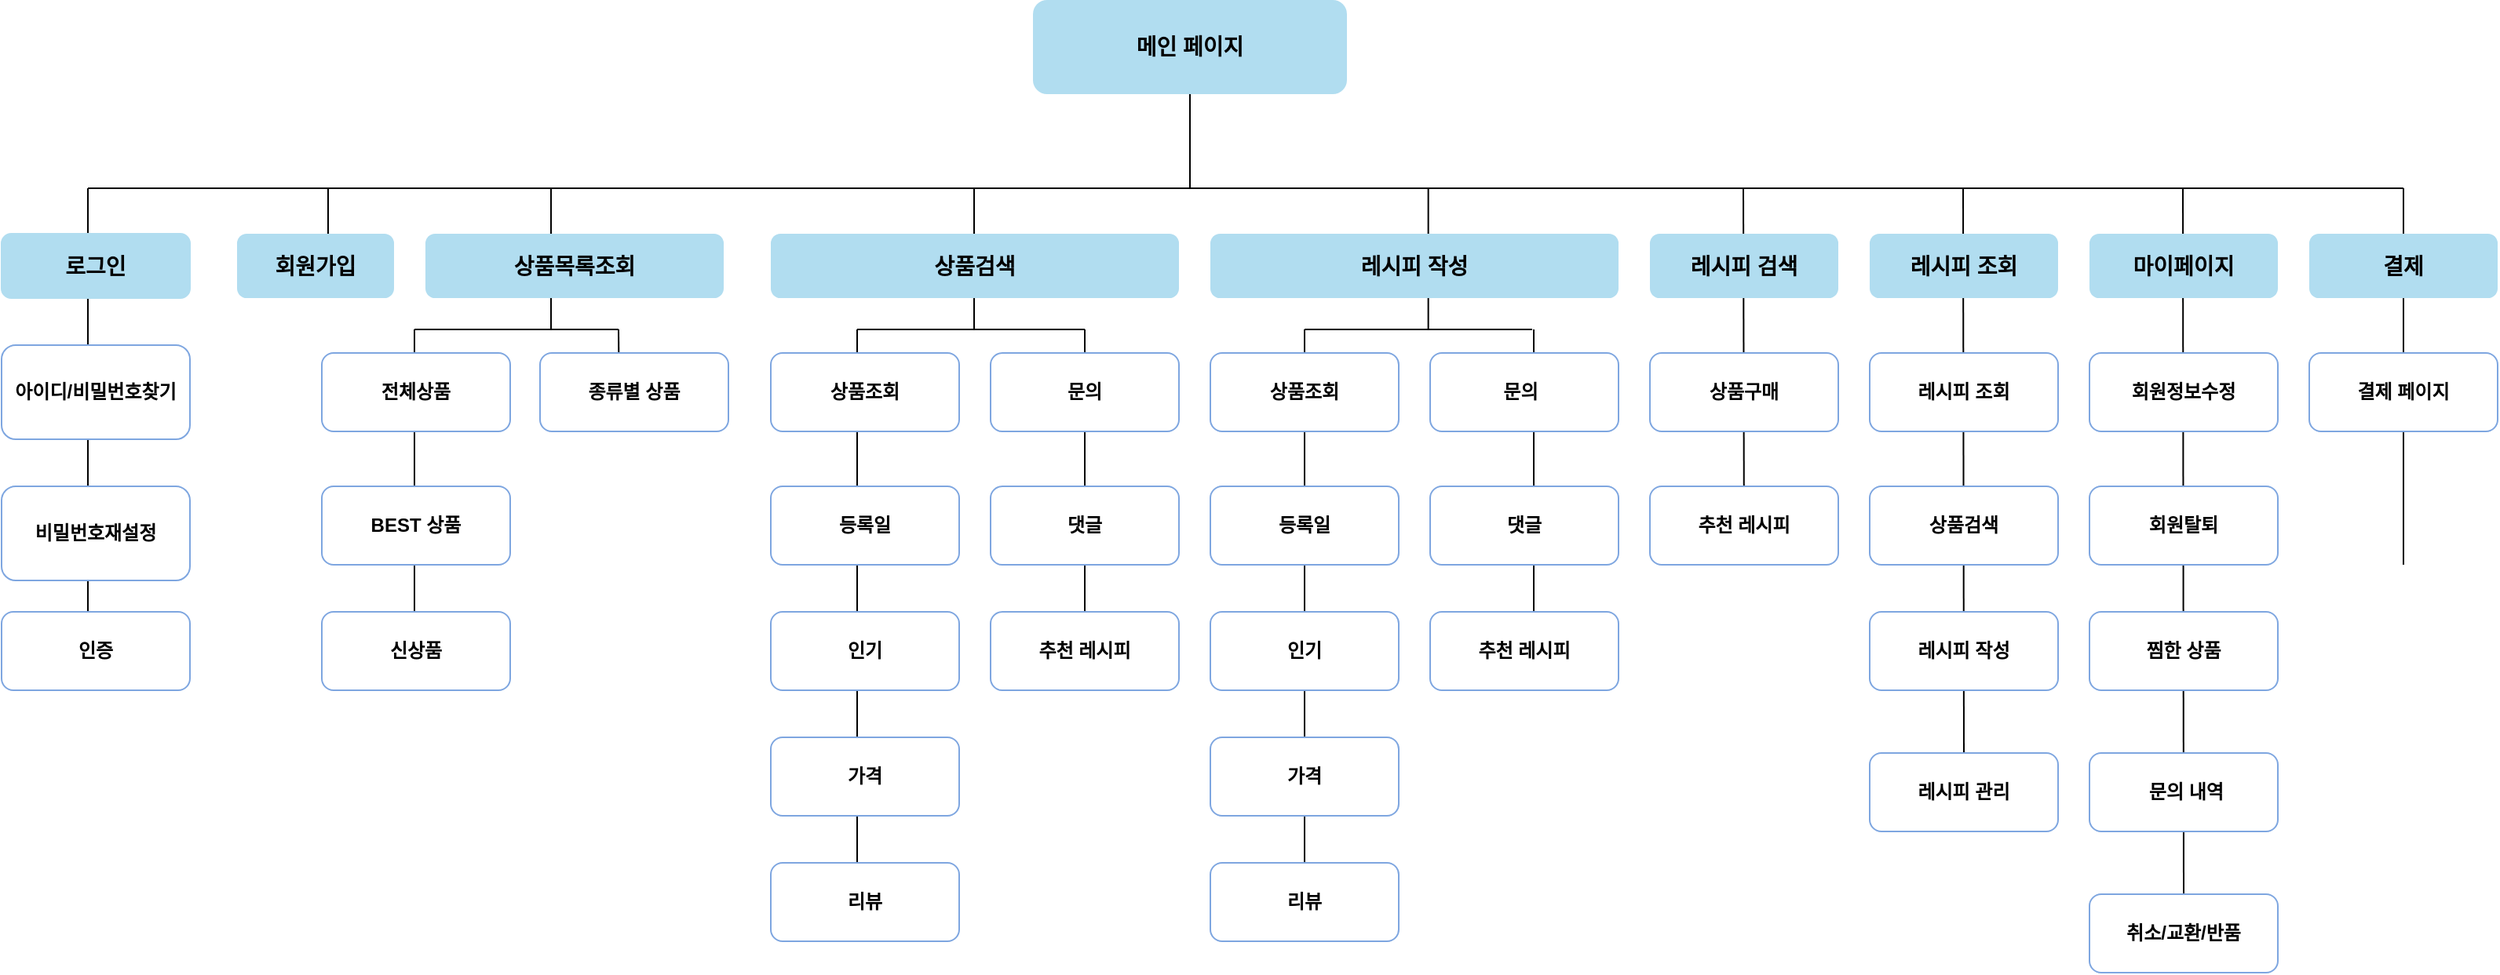 <mxfile version="23.1.5" type="github">
  <diagram id="prtHgNgQTEPvFCAcTncT" name="Page-1">
    <mxGraphModel dx="1687" dy="868" grid="1" gridSize="10" guides="1" tooltips="1" connect="1" arrows="1" fold="1" page="1" pageScale="1" pageWidth="2339" pageHeight="3300" math="0" shadow="0">
      <root>
        <mxCell id="0" />
        <mxCell id="1" parent="0" />
        <mxCell id="E1q4cWO9czZsZP-2fBdB-1" value="&lt;h3&gt;&lt;font style=&quot;font-size: 14px;&quot;&gt;메인 페이지&lt;/font&gt;&lt;/h3&gt;" style="rounded=1;whiteSpace=wrap;html=1;fillColor=#B1DDF0;strokeColor=none;fontColor=#000000;" parent="1" vertex="1">
          <mxGeometry x="727" y="80" width="200" height="60" as="geometry" />
        </mxCell>
        <mxCell id="E1q4cWO9czZsZP-2fBdB-7" value="" style="endArrow=none;html=1;rounded=0;" parent="1" edge="1">
          <mxGeometry width="50" height="50" relative="1" as="geometry">
            <mxPoint x="125" y="200" as="sourcePoint" />
            <mxPoint x="1600" y="200" as="targetPoint" />
          </mxGeometry>
        </mxCell>
        <mxCell id="E1q4cWO9czZsZP-2fBdB-9" value="" style="endArrow=none;html=1;rounded=0;" parent="1" edge="1">
          <mxGeometry width="50" height="50" relative="1" as="geometry">
            <mxPoint x="827" y="200" as="sourcePoint" />
            <mxPoint x="827" y="140" as="targetPoint" />
          </mxGeometry>
        </mxCell>
        <mxCell id="E1q4cWO9czZsZP-2fBdB-10" value="" style="endArrow=none;html=1;rounded=0;" parent="1" edge="1">
          <mxGeometry width="50" height="50" relative="1" as="geometry">
            <mxPoint x="125" y="480" as="sourcePoint" />
            <mxPoint x="125" y="200" as="targetPoint" />
          </mxGeometry>
        </mxCell>
        <mxCell id="E1q4cWO9czZsZP-2fBdB-11" value="" style="endArrow=none;html=1;rounded=0;" parent="1" edge="1">
          <mxGeometry width="50" height="50" relative="1" as="geometry">
            <mxPoint x="278" y="260" as="sourcePoint" />
            <mxPoint x="278" y="200" as="targetPoint" />
          </mxGeometry>
        </mxCell>
        <mxCell id="E1q4cWO9czZsZP-2fBdB-19" value="&lt;h3&gt;&lt;font style=&quot;font-size: 14px;&quot;&gt;로그인&lt;/font&gt;&lt;/h3&gt;" style="rounded=1;whiteSpace=wrap;html=1;fillColor=#B1DDF0;strokeColor=#B1DDF0;" parent="1" vertex="1">
          <mxGeometry x="70" y="229" width="120" height="41" as="geometry" />
        </mxCell>
        <mxCell id="E1q4cWO9czZsZP-2fBdB-20" value="&lt;h3 style=&quot;border-color: var(--border-color);&quot;&gt;&lt;span style=&quot;font-size: 14px;&quot;&gt;회원가입&lt;/span&gt;&lt;/h3&gt;" style="rounded=1;whiteSpace=wrap;html=1;fillColor=#B1DDF0;strokeColor=none;" parent="1" vertex="1">
          <mxGeometry x="220" y="229" width="100" height="41" as="geometry" />
        </mxCell>
        <mxCell id="E1q4cWO9czZsZP-2fBdB-34" value="" style="endArrow=none;html=1;rounded=0;exitX=0.5;exitY=1;exitDx=0;exitDy=0;" parent="1" source="E1q4cWO9czZsZP-2fBdB-120" edge="1">
          <mxGeometry width="50" height="50" relative="1" as="geometry">
            <mxPoint x="1180" y="550" as="sourcePoint" />
            <mxPoint x="1179.5" y="200" as="targetPoint" />
          </mxGeometry>
        </mxCell>
        <mxCell id="E1q4cWO9czZsZP-2fBdB-36" value="" style="endArrow=none;html=1;rounded=0;" parent="1" edge="1">
          <mxGeometry width="50" height="50" relative="1" as="geometry">
            <mxPoint x="1320" y="560" as="sourcePoint" />
            <mxPoint x="1319.5" y="200" as="targetPoint" />
          </mxGeometry>
        </mxCell>
        <mxCell id="E1q4cWO9czZsZP-2fBdB-37" value="&lt;h3&gt;&lt;span style=&quot;font-size: 14px;&quot;&gt;레시피 조회&lt;/span&gt;&lt;/h3&gt;" style="rounded=1;whiteSpace=wrap;html=1;fillColor=#B1DDF0;strokeColor=none;" parent="1" vertex="1">
          <mxGeometry x="1260" y="229" width="120" height="41" as="geometry" />
        </mxCell>
        <mxCell id="E1q4cWO9czZsZP-2fBdB-38" value="&lt;font style=&quot;font-size: 12px;&quot;&gt;&lt;b&gt;아이디/비밀번호찾기&lt;/b&gt;&lt;/font&gt;" style="rounded=1;whiteSpace=wrap;html=1;strokeColor=#7EA6E0;" parent="1" vertex="1">
          <mxGeometry x="70" y="300" width="120" height="60" as="geometry" />
        </mxCell>
        <mxCell id="E1q4cWO9czZsZP-2fBdB-39" value="&lt;b&gt;비밀번호재설정&lt;/b&gt;" style="rounded=1;whiteSpace=wrap;html=1;strokeColor=#7EA6E0;" parent="1" vertex="1">
          <mxGeometry x="70" y="390" width="120" height="60" as="geometry" />
        </mxCell>
        <mxCell id="E1q4cWO9czZsZP-2fBdB-40" value="" style="endArrow=none;html=1;rounded=0;" parent="1" edge="1">
          <mxGeometry width="50" height="50" relative="1" as="geometry">
            <mxPoint x="1460" y="650" as="sourcePoint" />
            <mxPoint x="1459.5" y="200" as="targetPoint" />
          </mxGeometry>
        </mxCell>
        <mxCell id="E1q4cWO9czZsZP-2fBdB-43" value="" style="endArrow=none;html=1;rounded=0;" parent="1" edge="1">
          <mxGeometry width="50" height="50" relative="1" as="geometry">
            <mxPoint x="420" y="290" as="sourcePoint" />
            <mxPoint x="420" y="200" as="targetPoint" />
          </mxGeometry>
        </mxCell>
        <mxCell id="E1q4cWO9czZsZP-2fBdB-44" value="&lt;h3&gt;&lt;span style=&quot;font-size: 14px;&quot;&gt;상품목록조회&lt;/span&gt;&lt;/h3&gt;" style="rounded=1;whiteSpace=wrap;html=1;fillColor=#B1DDF0;strokeColor=none;" parent="1" vertex="1">
          <mxGeometry x="340" y="229" width="190" height="41" as="geometry" />
        </mxCell>
        <mxCell id="E1q4cWO9czZsZP-2fBdB-46" value="" style="endArrow=none;html=1;rounded=0;" parent="1" edge="1">
          <mxGeometry width="50" height="50" relative="1" as="geometry">
            <mxPoint x="333" y="290" as="sourcePoint" />
            <mxPoint x="463" y="290" as="targetPoint" />
          </mxGeometry>
        </mxCell>
        <mxCell id="E1q4cWO9czZsZP-2fBdB-48" value="" style="endArrow=none;html=1;rounded=0;exitX=0.422;exitY=0.972;exitDx=0;exitDy=0;exitPerimeter=0;" parent="1" edge="1">
          <mxGeometry width="50" height="50" relative="1" as="geometry">
            <mxPoint x="463.64" y="353.6" as="sourcePoint" />
            <mxPoint x="463" y="290" as="targetPoint" />
          </mxGeometry>
        </mxCell>
        <mxCell id="E1q4cWO9czZsZP-2fBdB-49" value="&lt;b&gt;종류별 상품&lt;/b&gt;" style="rounded=1;whiteSpace=wrap;html=1;strokeColor=#7EA6E0;" parent="1" vertex="1">
          <mxGeometry x="413" y="305" width="120" height="50" as="geometry" />
        </mxCell>
        <mxCell id="E1q4cWO9czZsZP-2fBdB-57" value="" style="endArrow=none;html=1;rounded=0;exitX=0.5;exitY=1;exitDx=0;exitDy=0;" parent="1" source="E1q4cWO9czZsZP-2fBdB-83" edge="1">
          <mxGeometry width="50" height="50" relative="1" as="geometry">
            <mxPoint x="760" y="630" as="sourcePoint" />
            <mxPoint x="760" y="290" as="targetPoint" />
            <Array as="points" />
          </mxGeometry>
        </mxCell>
        <mxCell id="E1q4cWO9czZsZP-2fBdB-60" value="" style="endArrow=none;html=1;rounded=0;exitX=0.5;exitY=1;exitDx=0;exitDy=0;" parent="1" edge="1">
          <mxGeometry width="50" height="50" relative="1" as="geometry">
            <mxPoint x="333" y="520" as="sourcePoint" />
            <mxPoint x="333" y="290" as="targetPoint" />
          </mxGeometry>
        </mxCell>
        <mxCell id="E1q4cWO9czZsZP-2fBdB-61" value="&lt;b&gt;전체상품&lt;/b&gt;" style="rounded=1;whiteSpace=wrap;html=1;strokeColor=#7EA6E0;" parent="1" vertex="1">
          <mxGeometry x="274" y="305" width="120" height="50" as="geometry" />
        </mxCell>
        <mxCell id="E1q4cWO9czZsZP-2fBdB-62" value="&lt;b&gt;BEST 상품&lt;/b&gt;" style="rounded=1;whiteSpace=wrap;html=1;strokeColor=#7EA6E0;" parent="1" vertex="1">
          <mxGeometry x="274" y="390" width="120" height="50" as="geometry" />
        </mxCell>
        <mxCell id="E1q4cWO9czZsZP-2fBdB-63" value="&lt;b&gt;신상품&lt;/b&gt;" style="rounded=1;whiteSpace=wrap;html=1;strokeColor=#7EA6E0;" parent="1" vertex="1">
          <mxGeometry x="274" y="470" width="120" height="50" as="geometry" />
        </mxCell>
        <mxCell id="E1q4cWO9czZsZP-2fBdB-70" value="" style="endArrow=none;html=1;rounded=0;" parent="1" edge="1">
          <mxGeometry width="50" height="50" relative="1" as="geometry">
            <mxPoint x="615" y="640" as="sourcePoint" />
            <mxPoint x="615" y="290" as="targetPoint" />
            <Array as="points" />
          </mxGeometry>
        </mxCell>
        <mxCell id="E1q4cWO9czZsZP-2fBdB-72" value="&lt;h3&gt;&lt;span style=&quot;font-size: 14px;&quot;&gt;마이페이지&lt;/span&gt;&lt;/h3&gt;" style="rounded=1;whiteSpace=wrap;html=1;fillColor=#B1DDF0;strokeColor=none;" parent="1" vertex="1">
          <mxGeometry x="1400" y="229" width="120" height="41" as="geometry" />
        </mxCell>
        <mxCell id="E1q4cWO9czZsZP-2fBdB-74" value="&lt;b&gt;상품조회&lt;/b&gt;" style="rounded=1;whiteSpace=wrap;html=1;strokeColor=#7EA6E0;" parent="1" vertex="1">
          <mxGeometry x="560" y="305" width="120" height="50" as="geometry" />
        </mxCell>
        <mxCell id="E1q4cWO9czZsZP-2fBdB-75" value="&lt;b&gt;등록일&lt;/b&gt;" style="rounded=1;whiteSpace=wrap;html=1;strokeColor=#7EA6E0;" parent="1" vertex="1">
          <mxGeometry x="560" y="390" width="120" height="50" as="geometry" />
        </mxCell>
        <mxCell id="E1q4cWO9czZsZP-2fBdB-76" value="&lt;b&gt;인기&lt;/b&gt;" style="rounded=1;whiteSpace=wrap;html=1;strokeColor=#7EA6E0;" parent="1" vertex="1">
          <mxGeometry x="560" y="470" width="120" height="50" as="geometry" />
        </mxCell>
        <mxCell id="E1q4cWO9czZsZP-2fBdB-78" value="&lt;b&gt;가격&lt;/b&gt;" style="rounded=1;whiteSpace=wrap;html=1;strokeColor=#7EA6E0;" parent="1" vertex="1">
          <mxGeometry x="560" y="550" width="120" height="50" as="geometry" />
        </mxCell>
        <mxCell id="E1q4cWO9czZsZP-2fBdB-81" value="&lt;b&gt;문의&lt;/b&gt;" style="rounded=1;whiteSpace=wrap;html=1;strokeColor=#7EA6E0;fillColor=#FFFFFF;" parent="1" vertex="1">
          <mxGeometry x="700" y="305" width="120" height="50" as="geometry" />
        </mxCell>
        <mxCell id="E1q4cWO9czZsZP-2fBdB-82" value="&lt;b&gt;댓글&lt;/b&gt;" style="rounded=1;whiteSpace=wrap;html=1;strokeColor=#7EA6E0;fillColor=#FFFFFF;" parent="1" vertex="1">
          <mxGeometry x="700" y="390" width="120" height="50" as="geometry" />
        </mxCell>
        <mxCell id="E1q4cWO9czZsZP-2fBdB-83" value="&lt;b&gt;추천 레시피&lt;/b&gt;" style="rounded=1;whiteSpace=wrap;html=1;strokeColor=#7EA6E0;" parent="1" vertex="1">
          <mxGeometry x="700" y="470" width="120" height="50" as="geometry" />
        </mxCell>
        <mxCell id="E1q4cWO9czZsZP-2fBdB-87" value="&lt;h3&gt;&lt;span style=&quot;font-size: 14px;&quot;&gt;레시피 검색&lt;/span&gt;&lt;/h3&gt;" style="rounded=1;whiteSpace=wrap;html=1;fillColor=#B1DDF0;strokeColor=none;" parent="1" vertex="1">
          <mxGeometry x="1120" y="229" width="120" height="41" as="geometry" />
        </mxCell>
        <mxCell id="E1q4cWO9czZsZP-2fBdB-92" value="&lt;b&gt;리뷰&lt;/b&gt;" style="rounded=1;whiteSpace=wrap;html=1;strokeColor=#7EA6E0;" parent="1" vertex="1">
          <mxGeometry x="560" y="630" width="120" height="50" as="geometry" />
        </mxCell>
        <mxCell id="E1q4cWO9czZsZP-2fBdB-95" value="" style="endArrow=none;html=1;rounded=0;" parent="1" edge="1">
          <mxGeometry width="50" height="50" relative="1" as="geometry">
            <mxPoint x="615" y="290" as="sourcePoint" />
            <mxPoint x="760" y="290" as="targetPoint" />
          </mxGeometry>
        </mxCell>
        <mxCell id="E1q4cWO9czZsZP-2fBdB-96" value="" style="endArrow=none;html=1;rounded=0;" parent="1" edge="1">
          <mxGeometry width="50" height="50" relative="1" as="geometry">
            <mxPoint x="689.5" y="290" as="sourcePoint" />
            <mxPoint x="689.5" y="200" as="targetPoint" />
          </mxGeometry>
        </mxCell>
        <mxCell id="E1q4cWO9czZsZP-2fBdB-97" value="&lt;h3 style=&quot;border-color: var(--border-color);&quot;&gt;상품검색&lt;/h3&gt;" style="rounded=1;whiteSpace=wrap;html=1;fillColor=#B1DDF0;strokeColor=none;" parent="1" vertex="1">
          <mxGeometry x="560" y="229" width="260" height="41" as="geometry" />
        </mxCell>
        <mxCell id="E1q4cWO9czZsZP-2fBdB-99" value="" style="endArrow=none;html=1;rounded=0;" parent="1" edge="1">
          <mxGeometry width="50" height="50" relative="1" as="geometry">
            <mxPoint x="978.82" y="290" as="sourcePoint" />
            <mxPoint x="978.82" y="200" as="targetPoint" />
          </mxGeometry>
        </mxCell>
        <mxCell id="E1q4cWO9czZsZP-2fBdB-100" value="&lt;h3&gt;&lt;span style=&quot;font-size: 14px;&quot;&gt;레시피 작성&lt;/span&gt;&lt;/h3&gt;" style="rounded=1;whiteSpace=wrap;html=1;fillColor=#B1DDF0;strokeColor=none;" parent="1" vertex="1">
          <mxGeometry x="840" y="229" width="260" height="41" as="geometry" />
        </mxCell>
        <mxCell id="E1q4cWO9czZsZP-2fBdB-101" value="" style="endArrow=none;html=1;rounded=0;" parent="1" edge="1">
          <mxGeometry width="50" height="50" relative="1" as="geometry">
            <mxPoint x="900" y="290" as="sourcePoint" />
            <mxPoint x="1045" y="290" as="targetPoint" />
          </mxGeometry>
        </mxCell>
        <mxCell id="E1q4cWO9czZsZP-2fBdB-102" value="" style="endArrow=none;html=1;rounded=0;exitX=0.5;exitY=0;exitDx=0;exitDy=0;" parent="1" edge="1">
          <mxGeometry width="50" height="50" relative="1" as="geometry">
            <mxPoint x="900" y="630" as="sourcePoint" />
            <mxPoint x="900" y="290" as="targetPoint" />
            <Array as="points" />
          </mxGeometry>
        </mxCell>
        <mxCell id="E1q4cWO9czZsZP-2fBdB-106" value="" style="endArrow=none;html=1;rounded=0;exitX=0.55;exitY=1;exitDx=0;exitDy=0;exitPerimeter=0;" parent="1" source="E1q4cWO9czZsZP-2fBdB-114" edge="1">
          <mxGeometry width="50" height="50" relative="1" as="geometry">
            <mxPoint x="1046" y="560" as="sourcePoint" />
            <mxPoint x="1046" y="290" as="targetPoint" />
            <Array as="points" />
          </mxGeometry>
        </mxCell>
        <mxCell id="E1q4cWO9czZsZP-2fBdB-107" value="&lt;b&gt;상품조회&lt;/b&gt;" style="rounded=1;whiteSpace=wrap;html=1;strokeColor=#7EA6E0;" parent="1" vertex="1">
          <mxGeometry x="840" y="305" width="120" height="50" as="geometry" />
        </mxCell>
        <mxCell id="E1q4cWO9czZsZP-2fBdB-108" value="&lt;b&gt;등록일&lt;/b&gt;" style="rounded=1;whiteSpace=wrap;html=1;strokeColor=#7EA6E0;" parent="1" vertex="1">
          <mxGeometry x="840" y="390" width="120" height="50" as="geometry" />
        </mxCell>
        <mxCell id="E1q4cWO9czZsZP-2fBdB-109" value="&lt;b&gt;인기&lt;/b&gt;" style="rounded=1;whiteSpace=wrap;html=1;strokeColor=#7EA6E0;" parent="1" vertex="1">
          <mxGeometry x="840" y="470" width="120" height="50" as="geometry" />
        </mxCell>
        <mxCell id="E1q4cWO9czZsZP-2fBdB-110" value="&lt;b&gt;가격&lt;/b&gt;" style="rounded=1;whiteSpace=wrap;html=1;strokeColor=#7EA6E0;" parent="1" vertex="1">
          <mxGeometry x="840" y="550" width="120" height="50" as="geometry" />
        </mxCell>
        <mxCell id="E1q4cWO9czZsZP-2fBdB-111" value="&lt;b&gt;리뷰&lt;/b&gt;" style="rounded=1;whiteSpace=wrap;html=1;strokeColor=#7EA6E0;" parent="1" vertex="1">
          <mxGeometry x="840" y="630" width="120" height="50" as="geometry" />
        </mxCell>
        <mxCell id="E1q4cWO9czZsZP-2fBdB-112" value="&lt;b&gt;문의&lt;span style=&quot;white-space: pre;&quot;&gt;&#x9;&lt;/span&gt;&lt;/b&gt;" style="rounded=1;whiteSpace=wrap;html=1;strokeColor=#7EA6E0;fillColor=#FFFFFF;" parent="1" vertex="1">
          <mxGeometry x="980" y="305" width="120" height="50" as="geometry" />
        </mxCell>
        <mxCell id="E1q4cWO9czZsZP-2fBdB-113" value="&lt;b&gt;댓글&lt;/b&gt;" style="rounded=1;whiteSpace=wrap;html=1;strokeColor=#7EA6E0;fillColor=#FFFFFF;" parent="1" vertex="1">
          <mxGeometry x="980" y="390" width="120" height="50" as="geometry" />
        </mxCell>
        <mxCell id="E1q4cWO9czZsZP-2fBdB-114" value="&lt;b&gt;추천 레시피&lt;/b&gt;" style="rounded=1;whiteSpace=wrap;html=1;strokeColor=#7EA6E0;" parent="1" vertex="1">
          <mxGeometry x="980" y="470" width="120" height="50" as="geometry" />
        </mxCell>
        <mxCell id="E1q4cWO9czZsZP-2fBdB-119" value="&lt;b&gt;상품구매&lt;/b&gt;" style="rounded=1;whiteSpace=wrap;html=1;strokeColor=#7EA6E0;" parent="1" vertex="1">
          <mxGeometry x="1120" y="305" width="120" height="50" as="geometry" />
        </mxCell>
        <mxCell id="E1q4cWO9czZsZP-2fBdB-120" value="&lt;b&gt;추천 레시피&lt;/b&gt;" style="rounded=1;whiteSpace=wrap;html=1;strokeColor=#7EA6E0;" parent="1" vertex="1">
          <mxGeometry x="1120" y="390" width="120" height="50" as="geometry" />
        </mxCell>
        <mxCell id="E1q4cWO9czZsZP-2fBdB-121" value="&lt;b&gt;레시피 조회&lt;/b&gt;" style="rounded=1;whiteSpace=wrap;html=1;strokeColor=#7EA6E0;" parent="1" vertex="1">
          <mxGeometry x="1260" y="305" width="120" height="50" as="geometry" />
        </mxCell>
        <mxCell id="E1q4cWO9czZsZP-2fBdB-122" value="&lt;b&gt;상품검색&lt;/b&gt;" style="rounded=1;whiteSpace=wrap;html=1;strokeColor=#7EA6E0;" parent="1" vertex="1">
          <mxGeometry x="1260" y="390" width="120" height="50" as="geometry" />
        </mxCell>
        <mxCell id="E1q4cWO9czZsZP-2fBdB-123" value="&lt;b&gt;레시피 작성&lt;/b&gt;" style="rounded=1;whiteSpace=wrap;html=1;strokeColor=#7EA6E0;" parent="1" vertex="1">
          <mxGeometry x="1260" y="470" width="120" height="50" as="geometry" />
        </mxCell>
        <mxCell id="E1q4cWO9czZsZP-2fBdB-124" value="&lt;b&gt;회원정보수정&lt;/b&gt;" style="rounded=1;whiteSpace=wrap;html=1;strokeColor=#7EA6E0;" parent="1" vertex="1">
          <mxGeometry x="1400" y="305" width="120" height="50" as="geometry" />
        </mxCell>
        <mxCell id="E1q4cWO9czZsZP-2fBdB-126" value="&lt;b&gt;회원탈퇴&lt;/b&gt;" style="rounded=1;whiteSpace=wrap;html=1;strokeColor=#7EA6E0;" parent="1" vertex="1">
          <mxGeometry x="1400" y="390" width="120" height="50" as="geometry" />
        </mxCell>
        <mxCell id="E1q4cWO9czZsZP-2fBdB-127" value="&lt;b&gt;찜한 상품&lt;/b&gt;" style="rounded=1;whiteSpace=wrap;html=1;strokeColor=#7EA6E0;" parent="1" vertex="1">
          <mxGeometry x="1400" y="470" width="120" height="50" as="geometry" />
        </mxCell>
        <mxCell id="E1q4cWO9czZsZP-2fBdB-128" value="&lt;b&gt;&amp;nbsp;문의 내역&lt;/b&gt;" style="rounded=1;whiteSpace=wrap;html=1;strokeColor=#7EA6E0;" parent="1" vertex="1">
          <mxGeometry x="1400" y="560" width="120" height="50" as="geometry" />
        </mxCell>
        <mxCell id="E1q4cWO9czZsZP-2fBdB-129" value="&lt;b&gt;취소/교환/반품&lt;/b&gt;" style="rounded=1;whiteSpace=wrap;html=1;strokeColor=#7EA6E0;" parent="1" vertex="1">
          <mxGeometry x="1400" y="650" width="120" height="50" as="geometry" />
        </mxCell>
        <mxCell id="E1q4cWO9czZsZP-2fBdB-130" value="&lt;b&gt;레시피 관리&lt;/b&gt;" style="rounded=1;whiteSpace=wrap;html=1;strokeColor=#7EA6E0;fillColor=#FFFFFF;" parent="1" vertex="1">
          <mxGeometry x="1260" y="560" width="120" height="50" as="geometry" />
        </mxCell>
        <mxCell id="E1q4cWO9czZsZP-2fBdB-131" value="" style="endArrow=none;html=1;rounded=0;exitX=0.5;exitY=1;exitDx=0;exitDy=0;exitPerimeter=0;" parent="1" edge="1">
          <mxGeometry width="50" height="50" relative="1" as="geometry">
            <mxPoint x="1600" y="440" as="sourcePoint" />
            <mxPoint x="1600" y="200" as="targetPoint" />
          </mxGeometry>
        </mxCell>
        <mxCell id="E1q4cWO9czZsZP-2fBdB-132" value="&lt;h3&gt;&lt;span style=&quot;font-size: 14px;&quot;&gt;결제&lt;/span&gt;&lt;/h3&gt;" style="rounded=1;whiteSpace=wrap;html=1;fillColor=#B1DDF0;strokeColor=none;" parent="1" vertex="1">
          <mxGeometry x="1540" y="229" width="120" height="41" as="geometry" />
        </mxCell>
        <mxCell id="E1q4cWO9czZsZP-2fBdB-133" value="&lt;b&gt;결제 페이지&lt;/b&gt;" style="rounded=1;whiteSpace=wrap;html=1;strokeColor=#7EA6E0;" parent="1" vertex="1">
          <mxGeometry x="1540" y="305" width="120" height="50" as="geometry" />
        </mxCell>
        <mxCell id="EVzToBnLpiTmz8p_-KQk-3" value="&lt;b&gt;인증&lt;/b&gt;" style="rounded=1;whiteSpace=wrap;html=1;strokeColor=#7EA6E0;fillColor=#FFFFFF;" parent="1" vertex="1">
          <mxGeometry x="70" y="470" width="120" height="50" as="geometry" />
        </mxCell>
      </root>
    </mxGraphModel>
  </diagram>
</mxfile>
